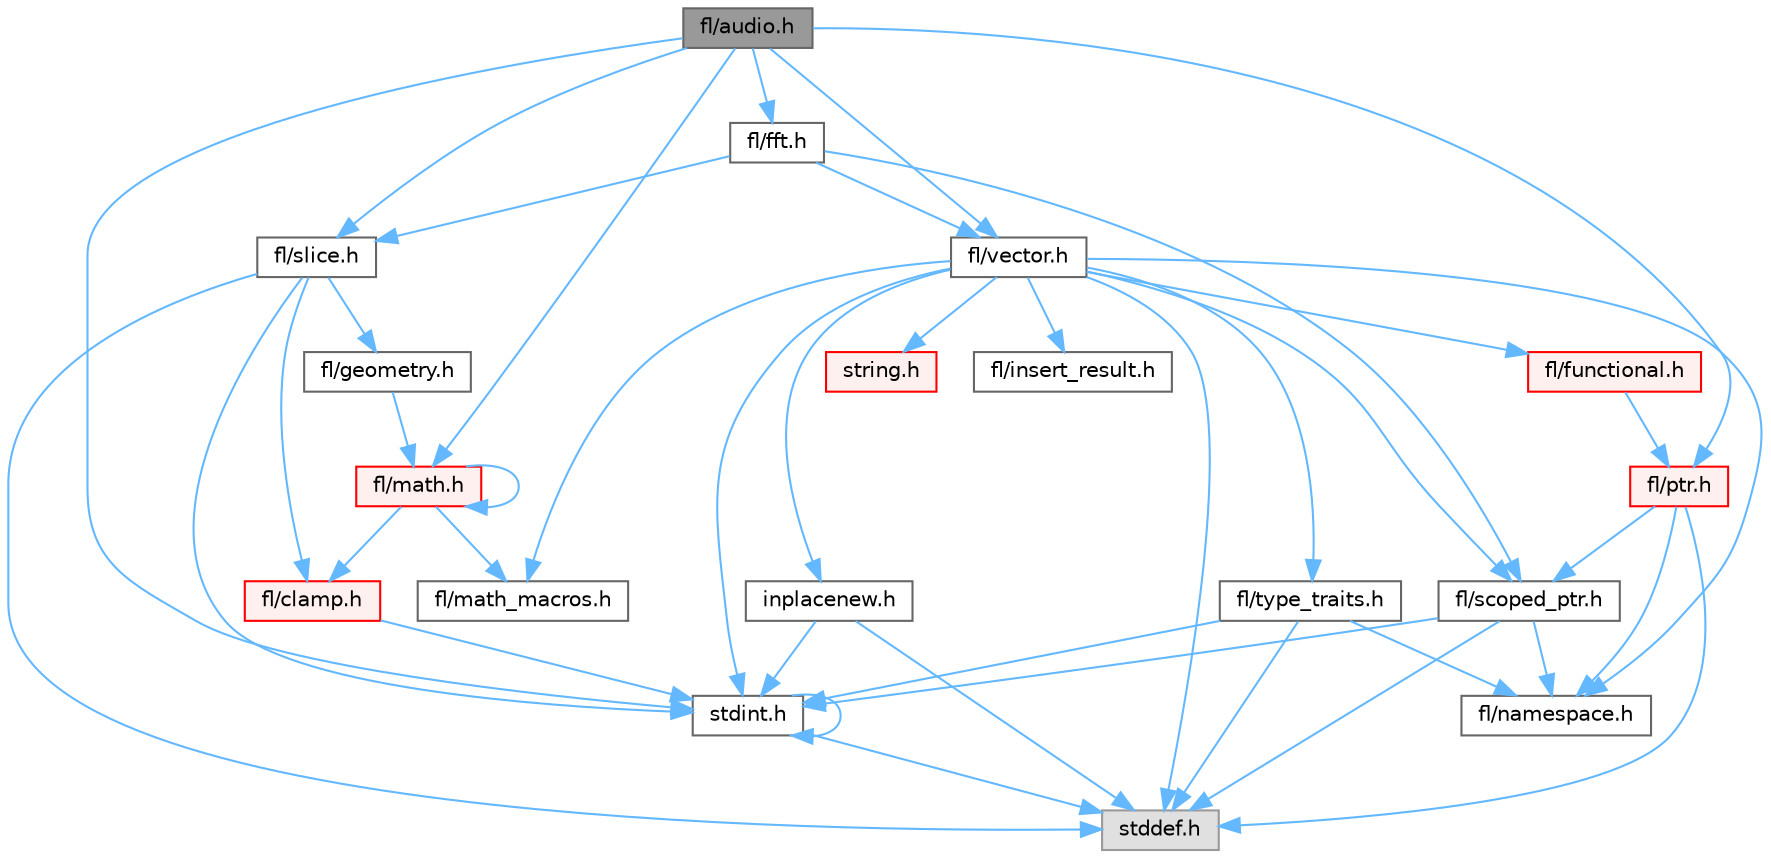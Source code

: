 digraph "fl/audio.h"
{
 // INTERACTIVE_SVG=YES
 // LATEX_PDF_SIZE
  bgcolor="transparent";
  edge [fontname=Helvetica,fontsize=10,labelfontname=Helvetica,labelfontsize=10];
  node [fontname=Helvetica,fontsize=10,shape=box,height=0.2,width=0.4];
  Node1 [id="Node000001",label="fl/audio.h",height=0.2,width=0.4,color="gray40", fillcolor="grey60", style="filled", fontcolor="black",tooltip=" "];
  Node1 -> Node2 [id="edge1_Node000001_Node000002",color="steelblue1",style="solid",tooltip=" "];
  Node2 [id="Node000002",label="fl/fft.h",height=0.2,width=0.4,color="grey40", fillcolor="white", style="filled",URL="$d7/d76/fft_8h.html",tooltip=" "];
  Node2 -> Node3 [id="edge2_Node000002_Node000003",color="steelblue1",style="solid",tooltip=" "];
  Node3 [id="Node000003",label="fl/scoped_ptr.h",height=0.2,width=0.4,color="grey40", fillcolor="white", style="filled",URL="$d0/d44/scoped__ptr_8h.html",tooltip=" "];
  Node3 -> Node4 [id="edge3_Node000003_Node000004",color="steelblue1",style="solid",tooltip=" "];
  Node4 [id="Node000004",label="stddef.h",height=0.2,width=0.4,color="grey60", fillcolor="#E0E0E0", style="filled",tooltip=" "];
  Node3 -> Node5 [id="edge4_Node000003_Node000005",color="steelblue1",style="solid",tooltip=" "];
  Node5 [id="Node000005",label="stdint.h",height=0.2,width=0.4,color="grey40", fillcolor="white", style="filled",URL="$df/dd8/stdint_8h.html",tooltip=" "];
  Node5 -> Node4 [id="edge5_Node000005_Node000004",color="steelblue1",style="solid",tooltip=" "];
  Node5 -> Node5 [id="edge6_Node000005_Node000005",color="steelblue1",style="solid",tooltip=" "];
  Node3 -> Node6 [id="edge7_Node000003_Node000006",color="steelblue1",style="solid",tooltip=" "];
  Node6 [id="Node000006",label="fl/namespace.h",height=0.2,width=0.4,color="grey40", fillcolor="white", style="filled",URL="$df/d2a/namespace_8h.html",tooltip="Implements the FastLED namespace macros."];
  Node2 -> Node7 [id="edge8_Node000002_Node000007",color="steelblue1",style="solid",tooltip=" "];
  Node7 [id="Node000007",label="fl/slice.h",height=0.2,width=0.4,color="grey40", fillcolor="white", style="filled",URL="$d0/d48/slice_8h.html",tooltip=" "];
  Node7 -> Node4 [id="edge9_Node000007_Node000004",color="steelblue1",style="solid",tooltip=" "];
  Node7 -> Node5 [id="edge10_Node000007_Node000005",color="steelblue1",style="solid",tooltip=" "];
  Node7 -> Node8 [id="edge11_Node000007_Node000008",color="steelblue1",style="solid",tooltip=" "];
  Node8 [id="Node000008",label="fl/clamp.h",height=0.2,width=0.4,color="red", fillcolor="#FFF0F0", style="filled",URL="$d6/dd3/clamp_8h.html",tooltip=" "];
  Node8 -> Node5 [id="edge12_Node000008_Node000005",color="steelblue1",style="solid",tooltip=" "];
  Node7 -> Node10 [id="edge13_Node000007_Node000010",color="steelblue1",style="solid",tooltip=" "];
  Node10 [id="Node000010",label="fl/geometry.h",height=0.2,width=0.4,color="grey40", fillcolor="white", style="filled",URL="$d4/d67/geometry_8h.html",tooltip=" "];
  Node10 -> Node11 [id="edge14_Node000010_Node000011",color="steelblue1",style="solid",tooltip=" "];
  Node11 [id="Node000011",label="fl/math.h",height=0.2,width=0.4,color="red", fillcolor="#FFF0F0", style="filled",URL="$df/db1/math_8h.html",tooltip=" "];
  Node11 -> Node8 [id="edge15_Node000011_Node000008",color="steelblue1",style="solid",tooltip=" "];
  Node11 -> Node13 [id="edge16_Node000011_Node000013",color="steelblue1",style="solid",tooltip=" "];
  Node13 [id="Node000013",label="fl/math_macros.h",height=0.2,width=0.4,color="grey40", fillcolor="white", style="filled",URL="$d8/db8/math__macros_8h.html",tooltip=" "];
  Node11 -> Node11 [id="edge17_Node000011_Node000011",color="steelblue1",style="solid",tooltip=" "];
  Node2 -> Node14 [id="edge18_Node000002_Node000014",color="steelblue1",style="solid",tooltip=" "];
  Node14 [id="Node000014",label="fl/vector.h",height=0.2,width=0.4,color="grey40", fillcolor="white", style="filled",URL="$d6/d68/vector_8h.html",tooltip=" "];
  Node14 -> Node4 [id="edge19_Node000014_Node000004",color="steelblue1",style="solid",tooltip=" "];
  Node14 -> Node5 [id="edge20_Node000014_Node000005",color="steelblue1",style="solid",tooltip=" "];
  Node14 -> Node15 [id="edge21_Node000014_Node000015",color="steelblue1",style="solid",tooltip=" "];
  Node15 [id="Node000015",label="string.h",height=0.2,width=0.4,color="red", fillcolor="#FFF0F0", style="filled",URL="$da/d66/string_8h.html",tooltip=" "];
  Node14 -> Node20 [id="edge22_Node000014_Node000020",color="steelblue1",style="solid",tooltip=" "];
  Node20 [id="Node000020",label="fl/functional.h",height=0.2,width=0.4,color="red", fillcolor="#FFF0F0", style="filled",URL="$d8/dea/functional_8h.html",tooltip=" "];
  Node20 -> Node17 [id="edge23_Node000020_Node000017",color="steelblue1",style="solid",tooltip=" "];
  Node17 [id="Node000017",label="fl/ptr.h",height=0.2,width=0.4,color="red", fillcolor="#FFF0F0", style="filled",URL="$dd/d98/ptr_8h.html",tooltip=" "];
  Node17 -> Node4 [id="edge24_Node000017_Node000004",color="steelblue1",style="solid",tooltip=" "];
  Node17 -> Node6 [id="edge25_Node000017_Node000006",color="steelblue1",style="solid",tooltip=" "];
  Node17 -> Node3 [id="edge26_Node000017_Node000003",color="steelblue1",style="solid",tooltip=" "];
  Node14 -> Node21 [id="edge27_Node000014_Node000021",color="steelblue1",style="solid",tooltip=" "];
  Node21 [id="Node000021",label="fl/insert_result.h",height=0.2,width=0.4,color="grey40", fillcolor="white", style="filled",URL="$d1/d22/insert__result_8h.html",tooltip=" "];
  Node14 -> Node13 [id="edge28_Node000014_Node000013",color="steelblue1",style="solid",tooltip=" "];
  Node14 -> Node6 [id="edge29_Node000014_Node000006",color="steelblue1",style="solid",tooltip=" "];
  Node14 -> Node3 [id="edge30_Node000014_Node000003",color="steelblue1",style="solid",tooltip=" "];
  Node14 -> Node19 [id="edge31_Node000014_Node000019",color="steelblue1",style="solid",tooltip=" "];
  Node19 [id="Node000019",label="fl/type_traits.h",height=0.2,width=0.4,color="grey40", fillcolor="white", style="filled",URL="$df/d63/type__traits_8h.html",tooltip=" "];
  Node19 -> Node4 [id="edge32_Node000019_Node000004",color="steelblue1",style="solid",tooltip=" "];
  Node19 -> Node5 [id="edge33_Node000019_Node000005",color="steelblue1",style="solid",tooltip=" "];
  Node19 -> Node6 [id="edge34_Node000019_Node000006",color="steelblue1",style="solid",tooltip=" "];
  Node14 -> Node22 [id="edge35_Node000014_Node000022",color="steelblue1",style="solid",tooltip=" "];
  Node22 [id="Node000022",label="inplacenew.h",height=0.2,width=0.4,color="grey40", fillcolor="white", style="filled",URL="$db/d36/inplacenew_8h.html",tooltip=" "];
  Node22 -> Node4 [id="edge36_Node000022_Node000004",color="steelblue1",style="solid",tooltip=" "];
  Node22 -> Node5 [id="edge37_Node000022_Node000005",color="steelblue1",style="solid",tooltip=" "];
  Node1 -> Node11 [id="edge38_Node000001_Node000011",color="steelblue1",style="solid",tooltip=" "];
  Node1 -> Node17 [id="edge39_Node000001_Node000017",color="steelblue1",style="solid",tooltip=" "];
  Node1 -> Node7 [id="edge40_Node000001_Node000007",color="steelblue1",style="solid",tooltip=" "];
  Node1 -> Node14 [id="edge41_Node000001_Node000014",color="steelblue1",style="solid",tooltip=" "];
  Node1 -> Node5 [id="edge42_Node000001_Node000005",color="steelblue1",style="solid",tooltip=" "];
}

